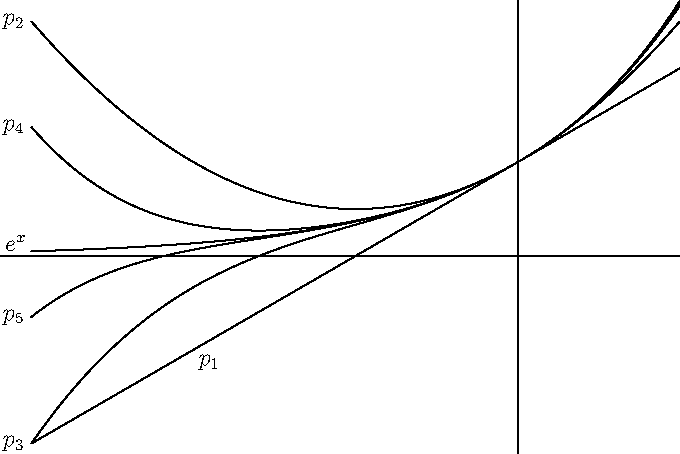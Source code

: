 size(12cm,8cm,IgnoreAspect);
import graph;
yaxis();
xaxis();

real f(real x) {return exp(x);}

draw(graph(f,-3,1));

real f1(real x) {return 1 + x;}
real f2(real x) {return 1 + x + (x^2)/2;}
real f3(real x) {return 1 + x + (x^2)/2 + (x^3)/6;}
real f4(real x) {return 1 + x + (x^2)/2 + (x^3)/6 + (x^4)/(24);}
real f5(real x) {return 1 + x + (x^2)/2 + (x^3)/6 + (x^4)/(24)
+ (x^5)/(120);}

draw(graph(f1,-3,1));
draw(graph(f2,-3,1));
draw(graph(f3,-3,1));
draw(graph(f4,-3,1));
draw(graph(f5,-3,1));

label("$p_1$",(-2,-1),SE);
label("$p_2$",(-3,f2(-3)),W);
label("$p_3$",(-3,f3(-3)),W);
label("$p_4$",(-3,f4(-3)),W);
label("$p_5$",(-3,f5(-3)),W);
label("$e^x$",(-3,0),NW);
